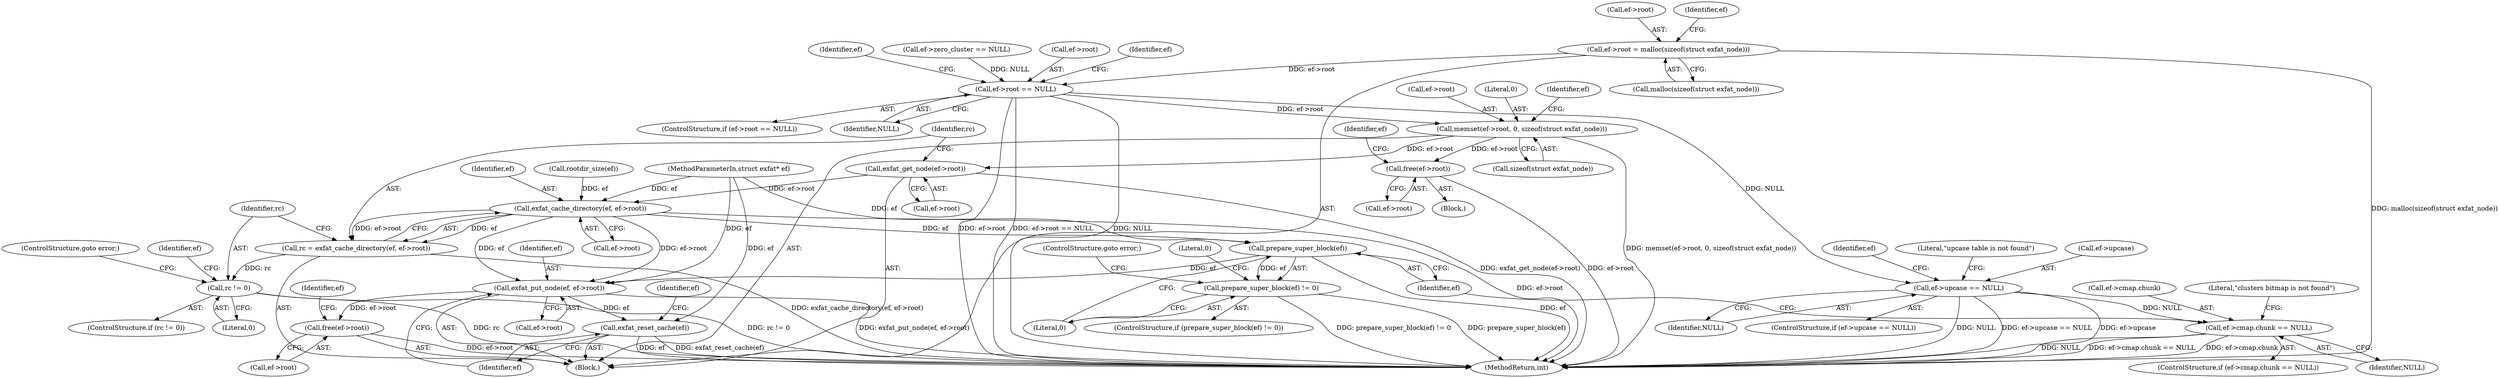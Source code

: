 digraph "0_exfat_2e86ae5f81da11f11673d0546efb525af02b7786@API" {
"1000485" [label="(Call,ef->root = malloc(sizeof(struct exfat_node)))"];
"1000493" [label="(Call,ef->root == NULL)"];
"1000516" [label="(Call,memset(ef->root, 0, sizeof(struct exfat_node)))"];
"1000580" [label="(Call,free(ef->root))"];
"1000613" [label="(Call,exfat_get_node(ef->root))"];
"1000619" [label="(Call,exfat_cache_directory(ef, ef->root))"];
"1000617" [label="(Call,rc = exfat_cache_directory(ef, ef->root))"];
"1000625" [label="(Call,rc != 0)"];
"1000653" [label="(Call,prepare_super_block(ef))"];
"1000652" [label="(Call,prepare_super_block(ef) != 0)"];
"1000660" [label="(Call,exfat_put_node(ef, ef->root))"];
"1000665" [label="(Call,exfat_reset_cache(ef))"];
"1000667" [label="(Call,free(ef->root))"];
"1000630" [label="(Call,ef->upcase == NULL)"];
"1000640" [label="(Call,ef->cmap.chunk == NULL)"];
"1000526" [label="(Identifier,ef)"];
"1000613" [label="(Call,exfat_get_node(ef->root))"];
"1000581" [label="(Call,ef->root)"];
"1000641" [label="(Call,ef->cmap.chunk)"];
"1000580" [label="(Call,free(ef->root))"];
"1000640" [label="(Call,ef->cmap.chunk == NULL)"];
"1000618" [label="(Identifier,rc)"];
"1000614" [label="(Call,ef->root)"];
"1000686" [label="(MethodReturn,int)"];
"1000668" [label="(Call,ef->root)"];
"1000662" [label="(Call,ef->root)"];
"1000665" [label="(Call,exfat_reset_cache(ef))"];
"1000620" [label="(Identifier,ef)"];
"1000654" [label="(Identifier,ef)"];
"1000517" [label="(Call,ef->root)"];
"1000520" [label="(Literal,0)"];
"1000492" [label="(ControlStructure,if (ef->root == NULL))"];
"1000639" [label="(ControlStructure,if (ef->cmap.chunk == NULL))"];
"1000651" [label="(ControlStructure,if (prepare_super_block(ef) != 0))"];
"1000652" [label="(Call,prepare_super_block(ef) != 0)"];
"1000661" [label="(Identifier,ef)"];
"1000631" [label="(Call,ef->upcase)"];
"1000624" [label="(ControlStructure,if (rc != 0))"];
"1000673" [label="(Identifier,ef)"];
"1000667" [label="(Call,free(ef->root))"];
"1000619" [label="(Call,exfat_cache_directory(ef, ef->root))"];
"1000497" [label="(Identifier,NULL)"];
"1000518" [label="(Identifier,ef)"];
"1000521" [label="(Call,sizeof(struct exfat_node))"];
"1000516" [label="(Call,memset(ef->root, 0, sizeof(struct exfat_node)))"];
"1000617" [label="(Call,rc = exfat_cache_directory(ef, ef->root))"];
"1000656" [label="(ControlStructure,goto error;)"];
"1000493" [label="(Call,ef->root == NULL)"];
"1000273" [label="(Call,ef->zero_cluster == NULL)"];
"1000569" [label="(Call,rootdir_size(ef))"];
"1000649" [label="(Literal,\"clusters bitmap is not found\")"];
"1000628" [label="(ControlStructure,goto error;)"];
"1000653" [label="(Call,prepare_super_block(ef))"];
"1000486" [label="(Call,ef->root)"];
"1000666" [label="(Identifier,ef)"];
"1000646" [label="(Identifier,NULL)"];
"1000109" [label="(Block,)"];
"1000494" [label="(Call,ef->root)"];
"1000632" [label="(Identifier,ef)"];
"1000655" [label="(Literal,0)"];
"1000643" [label="(Identifier,ef)"];
"1000489" [label="(Call,malloc(sizeof(struct exfat_node)))"];
"1000625" [label="(Call,rc != 0)"];
"1000634" [label="(Identifier,NULL)"];
"1000669" [label="(Identifier,ef)"];
"1000630" [label="(Call,ef->upcase == NULL)"];
"1000629" [label="(ControlStructure,if (ef->upcase == NULL))"];
"1000637" [label="(Literal,\"upcase table is not found\")"];
"1000627" [label="(Literal,0)"];
"1000579" [label="(Block,)"];
"1000626" [label="(Identifier,rc)"];
"1000485" [label="(Call,ef->root = malloc(sizeof(struct exfat_node)))"];
"1000586" [label="(Identifier,ef)"];
"1000106" [label="(MethodParameterIn,struct exfat* ef)"];
"1000658" [label="(Literal,0)"];
"1000501" [label="(Identifier,ef)"];
"1000621" [label="(Call,ef->root)"];
"1000495" [label="(Identifier,ef)"];
"1000660" [label="(Call,exfat_put_node(ef, ef->root))"];
"1000485" -> "1000109"  [label="AST: "];
"1000485" -> "1000489"  [label="CFG: "];
"1000486" -> "1000485"  [label="AST: "];
"1000489" -> "1000485"  [label="AST: "];
"1000495" -> "1000485"  [label="CFG: "];
"1000485" -> "1000686"  [label="DDG: malloc(sizeof(struct exfat_node))"];
"1000485" -> "1000493"  [label="DDG: ef->root"];
"1000493" -> "1000492"  [label="AST: "];
"1000493" -> "1000497"  [label="CFG: "];
"1000494" -> "1000493"  [label="AST: "];
"1000497" -> "1000493"  [label="AST: "];
"1000501" -> "1000493"  [label="CFG: "];
"1000518" -> "1000493"  [label="CFG: "];
"1000493" -> "1000686"  [label="DDG: ef->root"];
"1000493" -> "1000686"  [label="DDG: ef->root == NULL"];
"1000493" -> "1000686"  [label="DDG: NULL"];
"1000273" -> "1000493"  [label="DDG: NULL"];
"1000493" -> "1000516"  [label="DDG: ef->root"];
"1000493" -> "1000630"  [label="DDG: NULL"];
"1000516" -> "1000109"  [label="AST: "];
"1000516" -> "1000521"  [label="CFG: "];
"1000517" -> "1000516"  [label="AST: "];
"1000520" -> "1000516"  [label="AST: "];
"1000521" -> "1000516"  [label="AST: "];
"1000526" -> "1000516"  [label="CFG: "];
"1000516" -> "1000686"  [label="DDG: memset(ef->root, 0, sizeof(struct exfat_node))"];
"1000516" -> "1000580"  [label="DDG: ef->root"];
"1000516" -> "1000613"  [label="DDG: ef->root"];
"1000580" -> "1000579"  [label="AST: "];
"1000580" -> "1000581"  [label="CFG: "];
"1000581" -> "1000580"  [label="AST: "];
"1000586" -> "1000580"  [label="CFG: "];
"1000580" -> "1000686"  [label="DDG: ef->root"];
"1000613" -> "1000109"  [label="AST: "];
"1000613" -> "1000614"  [label="CFG: "];
"1000614" -> "1000613"  [label="AST: "];
"1000618" -> "1000613"  [label="CFG: "];
"1000613" -> "1000686"  [label="DDG: exfat_get_node(ef->root)"];
"1000613" -> "1000619"  [label="DDG: ef->root"];
"1000619" -> "1000617"  [label="AST: "];
"1000619" -> "1000621"  [label="CFG: "];
"1000620" -> "1000619"  [label="AST: "];
"1000621" -> "1000619"  [label="AST: "];
"1000617" -> "1000619"  [label="CFG: "];
"1000619" -> "1000686"  [label="DDG: ef->root"];
"1000619" -> "1000617"  [label="DDG: ef"];
"1000619" -> "1000617"  [label="DDG: ef->root"];
"1000569" -> "1000619"  [label="DDG: ef"];
"1000106" -> "1000619"  [label="DDG: ef"];
"1000619" -> "1000653"  [label="DDG: ef"];
"1000619" -> "1000660"  [label="DDG: ef"];
"1000619" -> "1000660"  [label="DDG: ef->root"];
"1000617" -> "1000109"  [label="AST: "];
"1000618" -> "1000617"  [label="AST: "];
"1000626" -> "1000617"  [label="CFG: "];
"1000617" -> "1000686"  [label="DDG: exfat_cache_directory(ef, ef->root)"];
"1000617" -> "1000625"  [label="DDG: rc"];
"1000625" -> "1000624"  [label="AST: "];
"1000625" -> "1000627"  [label="CFG: "];
"1000626" -> "1000625"  [label="AST: "];
"1000627" -> "1000625"  [label="AST: "];
"1000628" -> "1000625"  [label="CFG: "];
"1000632" -> "1000625"  [label="CFG: "];
"1000625" -> "1000686"  [label="DDG: rc"];
"1000625" -> "1000686"  [label="DDG: rc != 0"];
"1000653" -> "1000652"  [label="AST: "];
"1000653" -> "1000654"  [label="CFG: "];
"1000654" -> "1000653"  [label="AST: "];
"1000655" -> "1000653"  [label="CFG: "];
"1000653" -> "1000686"  [label="DDG: ef"];
"1000653" -> "1000652"  [label="DDG: ef"];
"1000106" -> "1000653"  [label="DDG: ef"];
"1000653" -> "1000660"  [label="DDG: ef"];
"1000652" -> "1000651"  [label="AST: "];
"1000652" -> "1000655"  [label="CFG: "];
"1000655" -> "1000652"  [label="AST: "];
"1000656" -> "1000652"  [label="CFG: "];
"1000658" -> "1000652"  [label="CFG: "];
"1000652" -> "1000686"  [label="DDG: prepare_super_block(ef) != 0"];
"1000652" -> "1000686"  [label="DDG: prepare_super_block(ef)"];
"1000660" -> "1000109"  [label="AST: "];
"1000660" -> "1000662"  [label="CFG: "];
"1000661" -> "1000660"  [label="AST: "];
"1000662" -> "1000660"  [label="AST: "];
"1000666" -> "1000660"  [label="CFG: "];
"1000660" -> "1000686"  [label="DDG: exfat_put_node(ef, ef->root)"];
"1000106" -> "1000660"  [label="DDG: ef"];
"1000660" -> "1000665"  [label="DDG: ef"];
"1000660" -> "1000667"  [label="DDG: ef->root"];
"1000665" -> "1000109"  [label="AST: "];
"1000665" -> "1000666"  [label="CFG: "];
"1000666" -> "1000665"  [label="AST: "];
"1000669" -> "1000665"  [label="CFG: "];
"1000665" -> "1000686"  [label="DDG: ef"];
"1000665" -> "1000686"  [label="DDG: exfat_reset_cache(ef)"];
"1000106" -> "1000665"  [label="DDG: ef"];
"1000667" -> "1000109"  [label="AST: "];
"1000667" -> "1000668"  [label="CFG: "];
"1000668" -> "1000667"  [label="AST: "];
"1000673" -> "1000667"  [label="CFG: "];
"1000667" -> "1000686"  [label="DDG: ef->root"];
"1000630" -> "1000629"  [label="AST: "];
"1000630" -> "1000634"  [label="CFG: "];
"1000631" -> "1000630"  [label="AST: "];
"1000634" -> "1000630"  [label="AST: "];
"1000637" -> "1000630"  [label="CFG: "];
"1000643" -> "1000630"  [label="CFG: "];
"1000630" -> "1000686"  [label="DDG: ef->upcase == NULL"];
"1000630" -> "1000686"  [label="DDG: ef->upcase"];
"1000630" -> "1000686"  [label="DDG: NULL"];
"1000630" -> "1000640"  [label="DDG: NULL"];
"1000640" -> "1000639"  [label="AST: "];
"1000640" -> "1000646"  [label="CFG: "];
"1000641" -> "1000640"  [label="AST: "];
"1000646" -> "1000640"  [label="AST: "];
"1000649" -> "1000640"  [label="CFG: "];
"1000654" -> "1000640"  [label="CFG: "];
"1000640" -> "1000686"  [label="DDG: ef->cmap.chunk"];
"1000640" -> "1000686"  [label="DDG: NULL"];
"1000640" -> "1000686"  [label="DDG: ef->cmap.chunk == NULL"];
}
